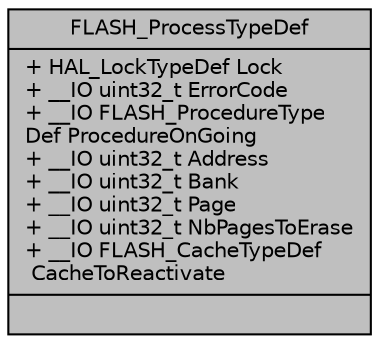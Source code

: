 digraph "FLASH_ProcessTypeDef"
{
 // LATEX_PDF_SIZE
  edge [fontname="Helvetica",fontsize="10",labelfontname="Helvetica",labelfontsize="10"];
  node [fontname="Helvetica",fontsize="10",shape=record];
  Node1 [label="{FLASH_ProcessTypeDef\n|+ HAL_LockTypeDef Lock\l+ __IO uint32_t ErrorCode\l+ __IO FLASH_ProcedureType\lDef ProcedureOnGoing\l+ __IO uint32_t Address\l+ __IO uint32_t Bank\l+ __IO uint32_t Page\l+ __IO uint32_t NbPagesToErase\l+ __IO FLASH_CacheTypeDef\l CacheToReactivate\l|}",height=0.2,width=0.4,color="black", fillcolor="grey75", style="filled", fontcolor="black",tooltip="FLASH handle Structure definition."];
}

